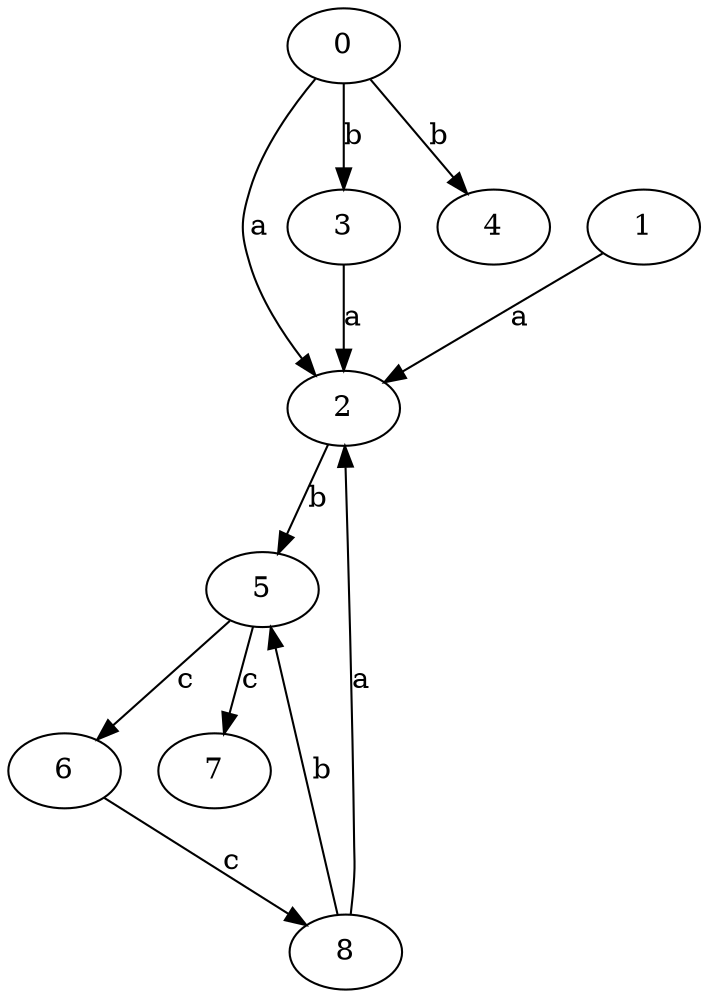 strict digraph  {
2;
0;
3;
4;
5;
1;
6;
7;
8;
2 -> 5  [label=b];
0 -> 2  [label=a];
0 -> 3  [label=b];
0 -> 4  [label=b];
3 -> 2  [label=a];
5 -> 6  [label=c];
5 -> 7  [label=c];
1 -> 2  [label=a];
6 -> 8  [label=c];
8 -> 2  [label=a];
8 -> 5  [label=b];
}
